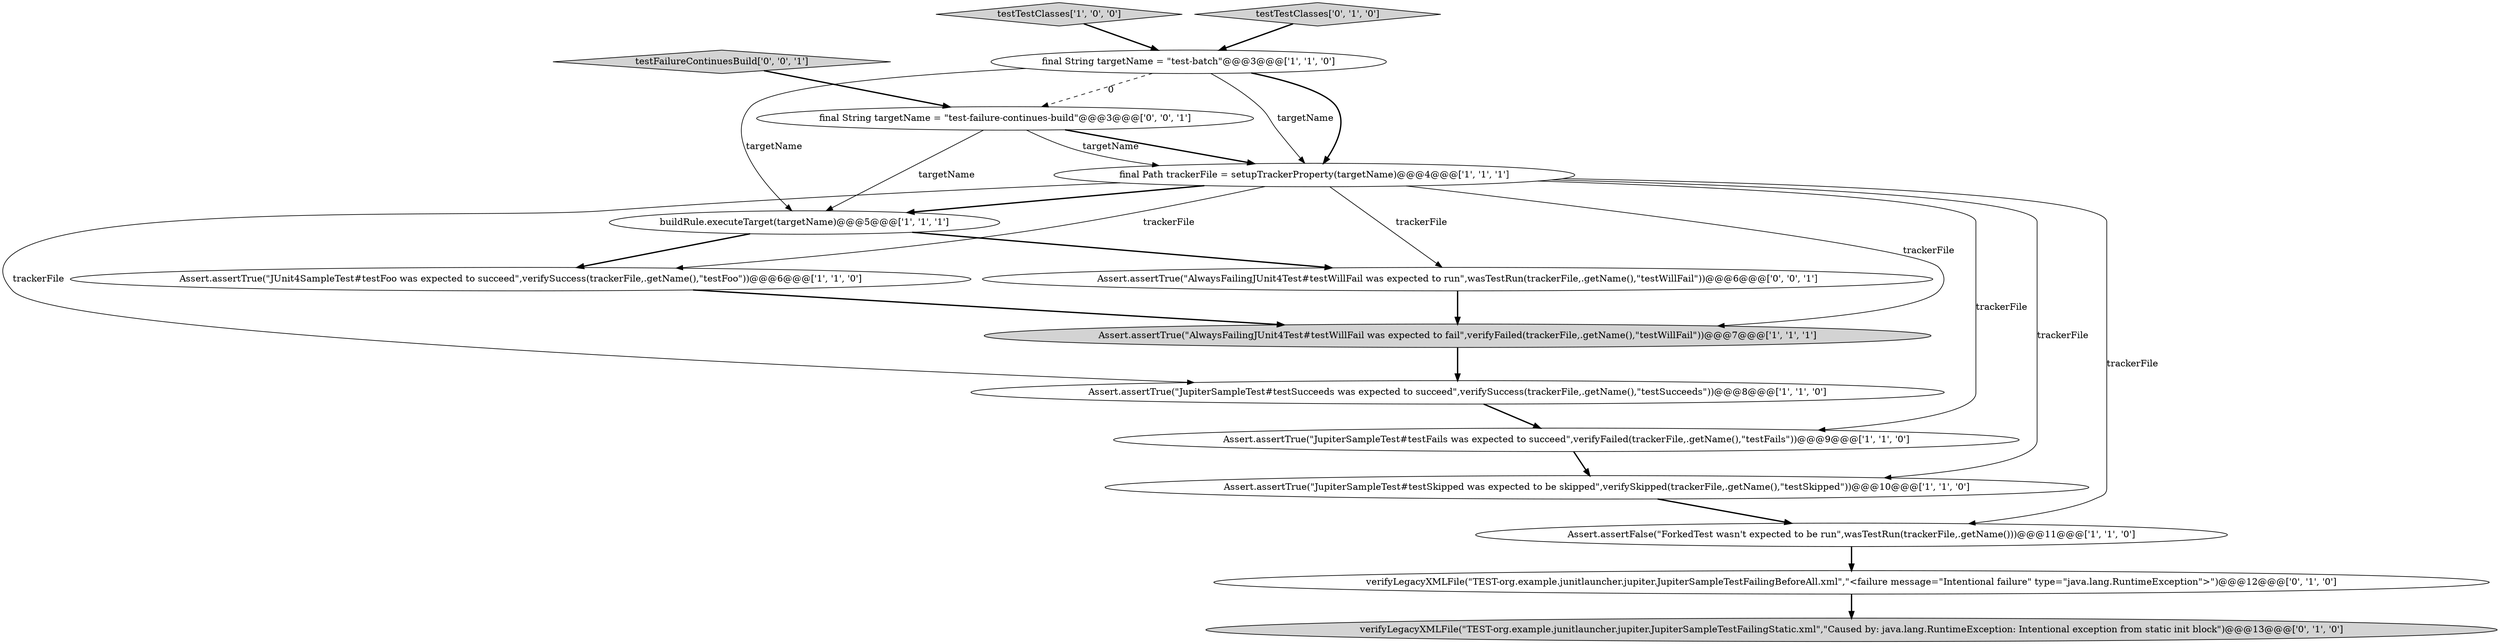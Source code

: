 digraph {
6 [style = filled, label = "Assert.assertFalse(\"ForkedTest wasn't expected to be run\",wasTestRun(trackerFile,.getName()))@@@11@@@['1', '1', '0']", fillcolor = white, shape = ellipse image = "AAA0AAABBB1BBB"];
7 [style = filled, label = "final String targetName = \"test-batch\"@@@3@@@['1', '1', '0']", fillcolor = white, shape = ellipse image = "AAA0AAABBB1BBB"];
8 [style = filled, label = "Assert.assertTrue(\"JupiterSampleTest#testFails was expected to succeed\",verifyFailed(trackerFile,.getName(),\"testFails\"))@@@9@@@['1', '1', '0']", fillcolor = white, shape = ellipse image = "AAA0AAABBB1BBB"];
14 [style = filled, label = "Assert.assertTrue(\"AlwaysFailingJUnit4Test#testWillFail was expected to run\",wasTestRun(trackerFile,.getName(),\"testWillFail\"))@@@6@@@['0', '0', '1']", fillcolor = white, shape = ellipse image = "AAA0AAABBB3BBB"];
1 [style = filled, label = "Assert.assertTrue(\"JupiterSampleTest#testSucceeds was expected to succeed\",verifySuccess(trackerFile,.getName(),\"testSucceeds\"))@@@8@@@['1', '1', '0']", fillcolor = white, shape = ellipse image = "AAA0AAABBB1BBB"];
9 [style = filled, label = "final Path trackerFile = setupTrackerProperty(targetName)@@@4@@@['1', '1', '1']", fillcolor = white, shape = ellipse image = "AAA0AAABBB1BBB"];
13 [style = filled, label = "testFailureContinuesBuild['0', '0', '1']", fillcolor = lightgray, shape = diamond image = "AAA0AAABBB3BBB"];
10 [style = filled, label = "verifyLegacyXMLFile(\"TEST-org.example.junitlauncher.jupiter.JupiterSampleTestFailingStatic.xml\",\"Caused by: java.lang.RuntimeException: Intentional exception from static init block\")@@@13@@@['0', '1', '0']", fillcolor = lightgray, shape = ellipse image = "AAA1AAABBB2BBB"];
4 [style = filled, label = "testTestClasses['1', '0', '0']", fillcolor = lightgray, shape = diamond image = "AAA0AAABBB1BBB"];
11 [style = filled, label = "verifyLegacyXMLFile(\"TEST-org.example.junitlauncher.jupiter.JupiterSampleTestFailingBeforeAll.xml\",\"<failure message=\"Intentional failure\" type=\"java.lang.RuntimeException\">\")@@@12@@@['0', '1', '0']", fillcolor = white, shape = ellipse image = "AAA1AAABBB2BBB"];
12 [style = filled, label = "testTestClasses['0', '1', '0']", fillcolor = lightgray, shape = diamond image = "AAA0AAABBB2BBB"];
0 [style = filled, label = "buildRule.executeTarget(targetName)@@@5@@@['1', '1', '1']", fillcolor = white, shape = ellipse image = "AAA0AAABBB1BBB"];
3 [style = filled, label = "Assert.assertTrue(\"JupiterSampleTest#testSkipped was expected to be skipped\",verifySkipped(trackerFile,.getName(),\"testSkipped\"))@@@10@@@['1', '1', '0']", fillcolor = white, shape = ellipse image = "AAA0AAABBB1BBB"];
5 [style = filled, label = "Assert.assertTrue(\"AlwaysFailingJUnit4Test#testWillFail was expected to fail\",verifyFailed(trackerFile,.getName(),\"testWillFail\"))@@@7@@@['1', '1', '1']", fillcolor = lightgray, shape = ellipse image = "AAA0AAABBB1BBB"];
15 [style = filled, label = "final String targetName = \"test-failure-continues-build\"@@@3@@@['0', '0', '1']", fillcolor = white, shape = ellipse image = "AAA0AAABBB3BBB"];
2 [style = filled, label = "Assert.assertTrue(\"JUnit4SampleTest#testFoo was expected to succeed\",verifySuccess(trackerFile,.getName(),\"testFoo\"))@@@6@@@['1', '1', '0']", fillcolor = white, shape = ellipse image = "AAA0AAABBB1BBB"];
14->5 [style = bold, label=""];
12->7 [style = bold, label=""];
13->15 [style = bold, label=""];
4->7 [style = bold, label=""];
7->15 [style = dashed, label="0"];
15->9 [style = bold, label=""];
2->5 [style = bold, label=""];
7->9 [style = bold, label=""];
5->1 [style = bold, label=""];
9->5 [style = solid, label="trackerFile"];
6->11 [style = bold, label=""];
1->8 [style = bold, label=""];
15->9 [style = solid, label="targetName"];
9->0 [style = bold, label=""];
7->0 [style = solid, label="targetName"];
8->3 [style = bold, label=""];
3->6 [style = bold, label=""];
9->1 [style = solid, label="trackerFile"];
11->10 [style = bold, label=""];
15->0 [style = solid, label="targetName"];
9->6 [style = solid, label="trackerFile"];
7->9 [style = solid, label="targetName"];
9->3 [style = solid, label="trackerFile"];
0->2 [style = bold, label=""];
0->14 [style = bold, label=""];
9->14 [style = solid, label="trackerFile"];
9->8 [style = solid, label="trackerFile"];
9->2 [style = solid, label="trackerFile"];
}
